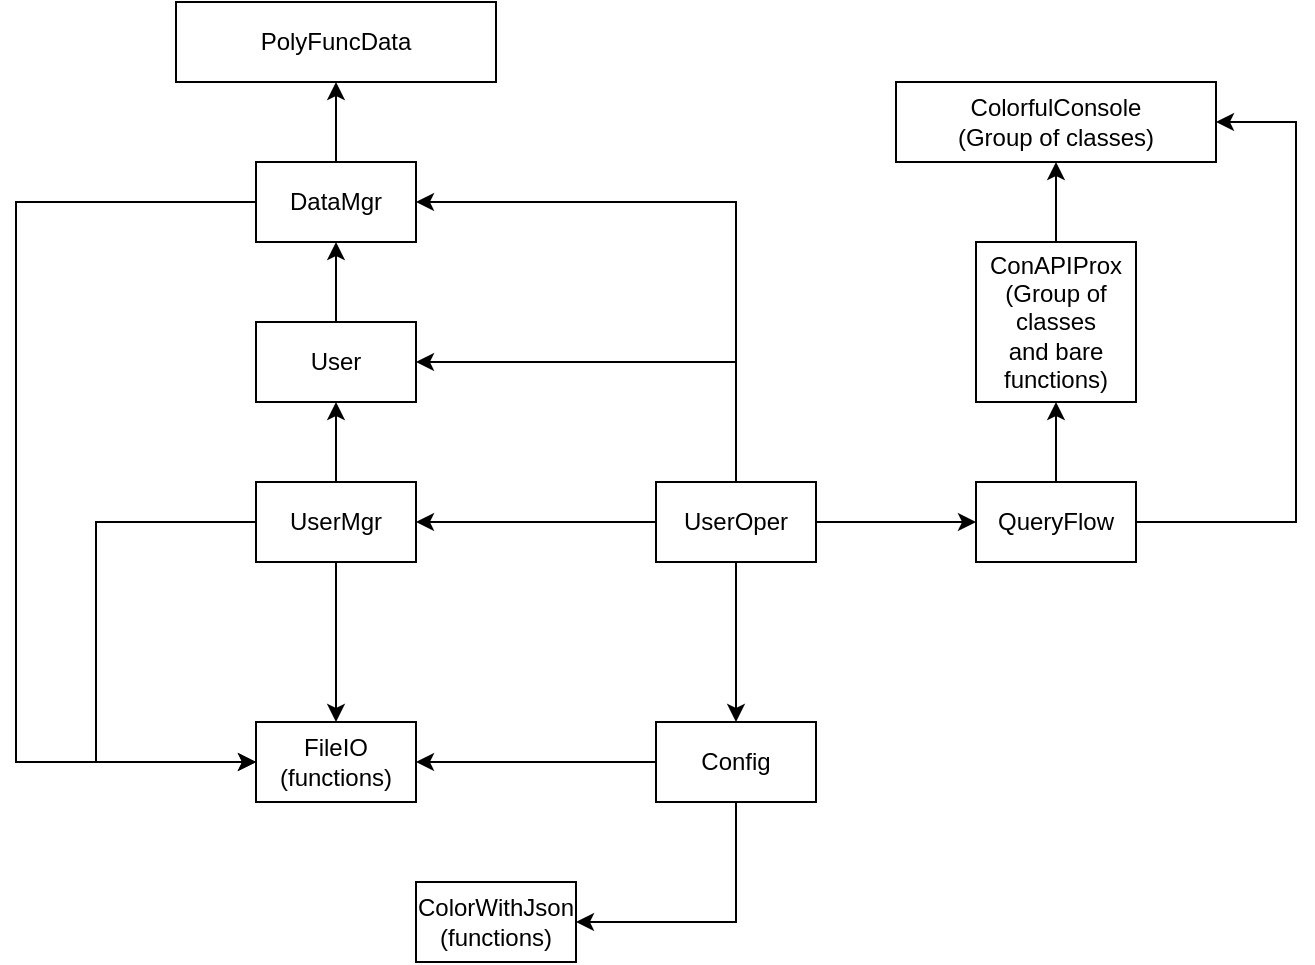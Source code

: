 <mxfile version="13.1.3" pages="2">
    <diagram id="6hGFLwfOUW9BJ-s0fimq" name="Main">
        <mxGraphModel dx="992" dy="577" grid="1" gridSize="10" guides="1" tooltips="1" connect="1" arrows="1" fold="1" page="1" pageScale="1" pageWidth="827" pageHeight="1169" background="none" math="0" shadow="0">
            <root>
                <mxCell id="0"/>
                <mxCell id="1" parent="0"/>
                <mxCell id="7" value="PolyFuncData" style="rounded=0;whiteSpace=wrap;html=1;gradientColor=none;" parent="1" vertex="1">
                    <mxGeometry x="240" y="160" width="160" height="40" as="geometry"/>
                </mxCell>
                <mxCell id="27" value="" style="edgeStyle=orthogonalEdgeStyle;rounded=0;orthogonalLoop=1;jettySize=auto;html=1;exitX=0;exitY=0.5;exitDx=0;exitDy=0;entryX=0;entryY=0.5;entryDx=0;entryDy=0;" parent="1" source="8" target="24" edge="1">
                    <mxGeometry x="0.231" relative="1" as="geometry">
                        <mxPoint x="240" y="580" as="targetPoint"/>
                        <Array as="points">
                            <mxPoint x="160" y="260"/>
                            <mxPoint x="160" y="540"/>
                        </Array>
                        <mxPoint as="offset"/>
                    </mxGeometry>
                </mxCell>
                <mxCell id="0jBDumeV7_a6OOXjO_sM-71" value="" style="edgeStyle=orthogonalEdgeStyle;rounded=0;orthogonalLoop=1;jettySize=auto;html=1;" edge="1" parent="1" source="8" target="7">
                    <mxGeometry relative="1" as="geometry"/>
                </mxCell>
                <mxCell id="8" value="DataMgr" style="rounded=0;whiteSpace=wrap;html=1;gradientColor=none;" parent="1" vertex="1">
                    <mxGeometry x="280" y="240" width="80" height="40" as="geometry"/>
                </mxCell>
                <mxCell id="12" value="" style="edgeStyle=orthogonalEdgeStyle;rounded=0;orthogonalLoop=1;jettySize=auto;html=1;exitX=0.5;exitY=0;exitDx=0;exitDy=0;entryX=0.5;entryY=1;entryDx=0;entryDy=0;" parent="1" source="11" target="8" edge="1">
                    <mxGeometry relative="1" as="geometry"/>
                </mxCell>
                <mxCell id="11" value="User" style="rounded=0;whiteSpace=wrap;html=1;gradientColor=none;" parent="1" vertex="1">
                    <mxGeometry x="280" y="320" width="80" height="40" as="geometry"/>
                </mxCell>
                <mxCell id="26" value="" style="edgeStyle=orthogonalEdgeStyle;rounded=0;orthogonalLoop=1;jettySize=auto;html=1;entryX=0.5;entryY=0;entryDx=0;entryDy=0;" parent="1" source="13" target="24" edge="1">
                    <mxGeometry relative="1" as="geometry">
                        <mxPoint x="350" y="500" as="targetPoint"/>
                        <mxPoint as="offset"/>
                    </mxGeometry>
                </mxCell>
                <mxCell id="28" value="" style="edgeStyle=orthogonalEdgeStyle;rounded=0;orthogonalLoop=1;jettySize=auto;html=1;exitX=0;exitY=0.5;exitDx=0;exitDy=0;entryX=0;entryY=0.5;entryDx=0;entryDy=0;" parent="1" source="13" target="24" edge="1">
                    <mxGeometry relative="1" as="geometry">
                        <mxPoint x="240" y="580" as="targetPoint"/>
                        <Array as="points">
                            <mxPoint x="200" y="420"/>
                            <mxPoint x="200" y="540"/>
                        </Array>
                        <mxPoint as="offset"/>
                    </mxGeometry>
                </mxCell>
                <mxCell id="0jBDumeV7_a6OOXjO_sM-70" value="" style="edgeStyle=orthogonalEdgeStyle;rounded=0;orthogonalLoop=1;jettySize=auto;html=1;" edge="1" parent="1" source="13" target="11">
                    <mxGeometry relative="1" as="geometry"/>
                </mxCell>
                <mxCell id="13" value="UserMgr" style="rounded=0;whiteSpace=wrap;html=1;gradientColor=none;" parent="1" vertex="1">
                    <mxGeometry x="280" y="400" width="80" height="40" as="geometry"/>
                </mxCell>
                <mxCell id="23" value="" style="edgeStyle=orthogonalEdgeStyle;rounded=0;orthogonalLoop=1;jettySize=auto;html=1;" parent="1" source="15" target="22" edge="1">
                    <mxGeometry relative="1" as="geometry"/>
                </mxCell>
                <mxCell id="41" value="" style="edgeStyle=orthogonalEdgeStyle;rounded=0;orthogonalLoop=1;jettySize=auto;html=1;exitX=1;exitY=0.5;exitDx=0;exitDy=0;" parent="1" source="15" target="40" edge="1">
                    <mxGeometry y="50" relative="1" as="geometry">
                        <mxPoint x="600" y="420" as="sourcePoint"/>
                        <mxPoint as="offset"/>
                    </mxGeometry>
                </mxCell>
                <mxCell id="69" value="" style="edgeStyle=orthogonalEdgeStyle;rounded=0;jumpStyle=none;orthogonalLoop=1;jettySize=auto;html=1;exitX=0.5;exitY=0;exitDx=0;exitDy=0;entryX=1;entryY=0.5;entryDx=0;entryDy=0;" parent="1" source="15" target="11" edge="1">
                    <mxGeometry y="30" relative="1" as="geometry">
                        <mxPoint as="offset"/>
                    </mxGeometry>
                </mxCell>
                <mxCell id="0jBDumeV7_a6OOXjO_sM-74" style="edgeStyle=orthogonalEdgeStyle;rounded=0;orthogonalLoop=1;jettySize=auto;html=1;exitX=0;exitY=0.5;exitDx=0;exitDy=0;entryX=1;entryY=0.5;entryDx=0;entryDy=0;" edge="1" parent="1" source="15" target="13">
                    <mxGeometry relative="1" as="geometry"/>
                </mxCell>
                <mxCell id="15" value="UserOper" style="rounded=0;whiteSpace=wrap;html=1;gradientColor=none;" parent="1" vertex="1">
                    <mxGeometry x="480" y="400" width="80" height="40" as="geometry"/>
                </mxCell>
                <mxCell id="70" value="" style="edgeStyle=orthogonalEdgeStyle;rounded=0;jumpStyle=none;orthogonalLoop=1;jettySize=auto;html=1;exitX=1;exitY=0.5;exitDx=0;exitDy=0;entryX=1;entryY=0.5;entryDx=0;entryDy=0;" parent="1" source="40" target="46" edge="1">
                    <mxGeometry x="-0.125" y="30" relative="1" as="geometry">
                        <Array as="points">
                            <mxPoint x="800" y="420"/>
                            <mxPoint x="800" y="220"/>
                        </Array>
                        <mxPoint as="offset"/>
                    </mxGeometry>
                </mxCell>
                <mxCell id="0jBDumeV7_a6OOXjO_sM-75" value="" style="edgeStyle=orthogonalEdgeStyle;rounded=0;orthogonalLoop=1;jettySize=auto;html=1;" edge="1" parent="1" source="40" target="42">
                    <mxGeometry relative="1" as="geometry"/>
                </mxCell>
                <mxCell id="40" value="QueryFlow" style="rounded=0;whiteSpace=wrap;html=1;gradientColor=none;" parent="1" vertex="1">
                    <mxGeometry x="640" y="400" width="80" height="40" as="geometry"/>
                </mxCell>
                <mxCell id="0jBDumeV7_a6OOXjO_sM-76" value="" style="edgeStyle=orthogonalEdgeStyle;rounded=0;orthogonalLoop=1;jettySize=auto;html=1;" edge="1" parent="1" source="42" target="46">
                    <mxGeometry relative="1" as="geometry"/>
                </mxCell>
                <mxCell id="42" value="ConAPIProx&lt;br&gt;(Group of classes &lt;br&gt;and bare functions)" style="rounded=0;whiteSpace=wrap;html=1;gradientColor=none;" parent="1" vertex="1">
                    <mxGeometry x="640" y="280" width="80" height="80" as="geometry"/>
                </mxCell>
                <mxCell id="46" value="ColorfulConsole&lt;br&gt;(Group of classes)" style="rounded=0;whiteSpace=wrap;html=1;gradientColor=none;" parent="1" vertex="1">
                    <mxGeometry x="600" y="200" width="160" height="40" as="geometry"/>
                </mxCell>
                <mxCell id="25" value="" style="edgeStyle=orthogonalEdgeStyle;rounded=0;orthogonalLoop=1;jettySize=auto;html=1;entryX=1;entryY=0.5;entryDx=0;entryDy=0;" parent="1" source="22" target="24" edge="1">
                    <mxGeometry relative="1" as="geometry">
                        <mxPoint x="400" y="580" as="targetPoint"/>
                    </mxGeometry>
                </mxCell>
                <mxCell id="67" value="" style="edgeStyle=orthogonalEdgeStyle;rounded=0;orthogonalLoop=1;jettySize=auto;html=1;entryX=1;entryY=0.5;entryDx=0;entryDy=0;" parent="1" source="22" target="66" edge="1">
                    <mxGeometry x="-0.429" relative="1" as="geometry">
                        <Array as="points">
                            <mxPoint x="520" y="620"/>
                        </Array>
                        <mxPoint as="offset"/>
                    </mxGeometry>
                </mxCell>
                <mxCell id="22" value="Config" style="rounded=0;whiteSpace=wrap;html=1;gradientColor=none;" parent="1" vertex="1">
                    <mxGeometry x="480" y="520" width="80" height="40" as="geometry"/>
                </mxCell>
                <mxCell id="66" value="ColorWithJson&lt;br&gt;(functions)" style="rounded=0;whiteSpace=wrap;html=1;gradientColor=none;" parent="1" vertex="1">
                    <mxGeometry x="360" y="600" width="80" height="40" as="geometry"/>
                </mxCell>
                <mxCell id="19" value="" style="endArrow=classic;html=1;exitX=0.5;exitY=0;exitDx=0;exitDy=0;entryX=1;entryY=0.5;entryDx=0;entryDy=0;rounded=0;jumpStyle=none;" parent="1" source="15" target="8" edge="1">
                    <mxGeometry x="-0.067" y="50" width="50" height="50" relative="1" as="geometry">
                        <mxPoint x="510" y="360" as="sourcePoint"/>
                        <mxPoint x="560" y="310" as="targetPoint"/>
                        <Array as="points">
                            <mxPoint x="520" y="260"/>
                        </Array>
                        <mxPoint x="-50" y="-50" as="offset"/>
                    </mxGeometry>
                </mxCell>
                <mxCell id="24" value="FileIO&lt;br&gt;(functions)" style="rounded=0;whiteSpace=wrap;html=1;gradientColor=none;" parent="1" vertex="1">
                    <mxGeometry x="280" y="520" width="80" height="40" as="geometry"/>
                </mxCell>
            </root>
        </mxGraphModel>
    </diagram>
    <diagram id="EWsjZMb5Y1uq7GyUyLMn" name="ColofulConsole">
        <mxGraphModel dx="992" dy="577" grid="1" gridSize="10" guides="1" tooltips="1" connect="1" arrows="1" fold="1" page="1" pageScale="1" pageWidth="827" pageHeight="1169" math="0" shadow="0">
            <root>
                <mxCell id="9SY_TZUfrl8yPtS7cHy_-0"/>
                <mxCell id="9SY_TZUfrl8yPtS7cHy_-1" parent="9SY_TZUfrl8yPtS7cHy_-0"/>
                <mxCell id="9SY_TZUfrl8yPtS7cHy_-5" value="" style="edgeStyle=orthogonalEdgeStyle;rounded=0;orthogonalLoop=1;jettySize=auto;html=1;" edge="1" parent="9SY_TZUfrl8yPtS7cHy_-1" source="9SY_TZUfrl8yPtS7cHy_-3" target="9SY_TZUfrl8yPtS7cHy_-4">
                    <mxGeometry relative="1" as="geometry"/>
                </mxCell>
                <mxCell id="9SY_TZUfrl8yPtS7cHy_-3" value="CloEscString" style="rounded=0;whiteSpace=wrap;html=1;" vertex="1" parent="9SY_TZUfrl8yPtS7cHy_-1">
                    <mxGeometry x="400" y="280" width="120" height="40" as="geometry"/>
                </mxCell>
                <mxCell id="9SY_TZUfrl8yPtS7cHy_-38" style="edgeStyle=orthogonalEdgeStyle;rounded=0;orthogonalLoop=1;jettySize=auto;html=1;exitX=0.5;exitY=1;exitDx=0;exitDy=0;entryX=0.5;entryY=0;entryDx=0;entryDy=0;" edge="1" parent="9SY_TZUfrl8yPtS7cHy_-1" source="9SY_TZUfrl8yPtS7cHy_-4" target="9SY_TZUfrl8yPtS7cHy_-18">
                    <mxGeometry relative="1" as="geometry"/>
                </mxCell>
                <mxCell id="9SY_TZUfrl8yPtS7cHy_-54" style="edgeStyle=orthogonalEdgeStyle;rounded=0;orthogonalLoop=1;jettySize=auto;html=1;exitX=0;exitY=0.75;exitDx=0;exitDy=0;entryX=0;entryY=0.25;entryDx=0;entryDy=0;" edge="1" parent="9SY_TZUfrl8yPtS7cHy_-1" source="9SY_TZUfrl8yPtS7cHy_-4" target="9SY_TZUfrl8yPtS7cHy_-8">
                    <mxGeometry relative="1" as="geometry"/>
                </mxCell>
                <mxCell id="9SY_TZUfrl8yPtS7cHy_-4" value="ForeColorProxy&lt;br&gt;" style="rounded=0;whiteSpace=wrap;html=1;" vertex="1" parent="9SY_TZUfrl8yPtS7cHy_-1">
                    <mxGeometry x="400" y="360" width="120" height="40" as="geometry"/>
                </mxCell>
                <mxCell id="9SY_TZUfrl8yPtS7cHy_-15" value="" style="edgeStyle=orthogonalEdgeStyle;rounded=0;orthogonalLoop=1;jettySize=auto;html=1;" edge="1" parent="9SY_TZUfrl8yPtS7cHy_-1" source="9SY_TZUfrl8yPtS7cHy_-12" target="9SY_TZUfrl8yPtS7cHy_-14">
                    <mxGeometry relative="1" as="geometry"/>
                </mxCell>
                <mxCell id="9SY_TZUfrl8yPtS7cHy_-31" value="" style="edgeStyle=orthogonalEdgeStyle;rounded=0;orthogonalLoop=1;jettySize=auto;html=1;" edge="1" parent="9SY_TZUfrl8yPtS7cHy_-1" source="9SY_TZUfrl8yPtS7cHy_-12" target="9SY_TZUfrl8yPtS7cHy_-8">
                    <mxGeometry relative="1" as="geometry"/>
                </mxCell>
                <mxCell id="9SY_TZUfrl8yPtS7cHy_-12" value="WarpedTextAttr" style="rounded=0;whiteSpace=wrap;html=1;" vertex="1" parent="9SY_TZUfrl8yPtS7cHy_-1">
                    <mxGeometry x="400" y="520" width="120" height="40" as="geometry"/>
                </mxCell>
                <mxCell id="9SY_TZUfrl8yPtS7cHy_-53" value="" style="edgeStyle=orthogonalEdgeStyle;rounded=0;orthogonalLoop=1;jettySize=auto;html=1;" edge="1" parent="9SY_TZUfrl8yPtS7cHy_-1" source="9SY_TZUfrl8yPtS7cHy_-14" target="9SY_TZUfrl8yPtS7cHy_-52">
                    <mxGeometry relative="1" as="geometry"/>
                </mxCell>
                <mxCell id="9SY_TZUfrl8yPtS7cHy_-14" value="TextAttrSetter" style="rounded=0;whiteSpace=wrap;html=1;" vertex="1" parent="9SY_TZUfrl8yPtS7cHy_-1">
                    <mxGeometry x="560" y="520" width="120" height="40" as="geometry"/>
                </mxCell>
                <mxCell id="9SY_TZUfrl8yPtS7cHy_-52" value="Windows.h&lt;br&gt;(System header)" style="rounded=0;whiteSpace=wrap;html=1;" vertex="1" parent="9SY_TZUfrl8yPtS7cHy_-1">
                    <mxGeometry x="560" y="680" width="120" height="40" as="geometry"/>
                </mxCell>
                <mxCell id="9SY_TZUfrl8yPtS7cHy_-8" value="Color" style="rounded=0;whiteSpace=wrap;html=1;" vertex="1" parent="9SY_TZUfrl8yPtS7cHy_-1">
                    <mxGeometry x="400" y="600" width="120" height="40" as="geometry"/>
                </mxCell>
                <mxCell id="9SY_TZUfrl8yPtS7cHy_-39" value="" style="edgeStyle=orthogonalEdgeStyle;rounded=0;orthogonalLoop=1;jettySize=auto;html=1;" edge="1" parent="9SY_TZUfrl8yPtS7cHy_-1" source="9SY_TZUfrl8yPtS7cHy_-18" target="9SY_TZUfrl8yPtS7cHy_-12">
                    <mxGeometry relative="1" as="geometry"/>
                </mxCell>
                <mxCell id="9SY_TZUfrl8yPtS7cHy_-40" style="edgeStyle=orthogonalEdgeStyle;rounded=0;orthogonalLoop=1;jettySize=auto;html=1;exitX=1;exitY=0.5;exitDx=0;exitDy=0;entryX=1;entryY=0.5;entryDx=0;entryDy=0;" edge="1" parent="9SY_TZUfrl8yPtS7cHy_-1" source="9SY_TZUfrl8yPtS7cHy_-18" target="9SY_TZUfrl8yPtS7cHy_-8">
                    <mxGeometry relative="1" as="geometry"/>
                </mxCell>
                <mxCell id="9SY_TZUfrl8yPtS7cHy_-18" value="GlobalEnvironment" style="rounded=0;whiteSpace=wrap;html=1;" vertex="1" parent="9SY_TZUfrl8yPtS7cHy_-1">
                    <mxGeometry x="400" y="440" width="120" height="40" as="geometry"/>
                </mxCell>
                <mxCell id="9SY_TZUfrl8yPtS7cHy_-49" style="edgeStyle=orthogonalEdgeStyle;rounded=0;orthogonalLoop=1;jettySize=auto;html=1;exitX=0.25;exitY=0;exitDx=0;exitDy=0;entryX=0.25;entryY=0;entryDx=0;entryDy=0;" edge="1" parent="9SY_TZUfrl8yPtS7cHy_-1" source="9SY_TZUfrl8yPtS7cHy_-32" target="9SY_TZUfrl8yPtS7cHy_-18">
                    <mxGeometry relative="1" as="geometry"/>
                </mxCell>
                <mxCell id="9SY_TZUfrl8yPtS7cHy_-50" style="edgeStyle=orthogonalEdgeStyle;rounded=0;orthogonalLoop=1;jettySize=auto;html=1;exitX=0.5;exitY=0;exitDx=0;exitDy=0;entryX=0.25;entryY=0;entryDx=0;entryDy=0;" edge="1" parent="9SY_TZUfrl8yPtS7cHy_-1" source="9SY_TZUfrl8yPtS7cHy_-32" target="9SY_TZUfrl8yPtS7cHy_-12">
                    <mxGeometry relative="1" as="geometry">
                        <Array as="points">
                            <mxPoint x="300" y="500"/>
                            <mxPoint x="430" y="500"/>
                        </Array>
                    </mxGeometry>
                </mxCell>
                <mxCell id="9SY_TZUfrl8yPtS7cHy_-51" style="edgeStyle=orthogonalEdgeStyle;rounded=0;orthogonalLoop=1;jettySize=auto;html=1;exitX=0.75;exitY=0;exitDx=0;exitDy=0;entryX=0;entryY=0.5;entryDx=0;entryDy=0;" edge="1" parent="9SY_TZUfrl8yPtS7cHy_-1" source="9SY_TZUfrl8yPtS7cHy_-32" target="9SY_TZUfrl8yPtS7cHy_-8">
                    <mxGeometry relative="1" as="geometry"/>
                </mxCell>
                <mxCell id="9SY_TZUfrl8yPtS7cHy_-32" value="BackColorProxy" style="rounded=0;whiteSpace=wrap;html=1;direction=west;" vertex="1" parent="9SY_TZUfrl8yPtS7cHy_-1">
                    <mxGeometry x="240" y="360" width="120" height="40" as="geometry"/>
                </mxCell>
            </root>
        </mxGraphModel>
    </diagram>
</mxfile>